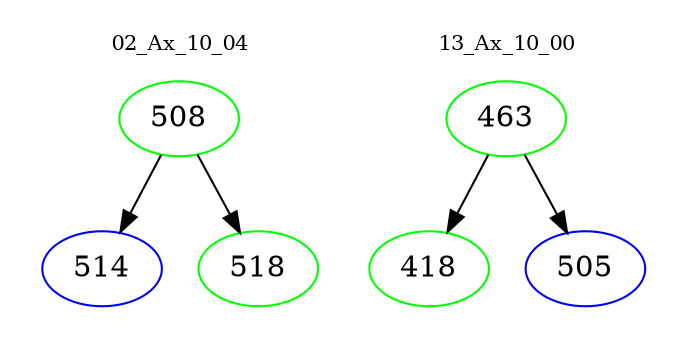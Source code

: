 digraph{
subgraph cluster_0 {
color = white
label = "02_Ax_10_04";
fontsize=10;
T0_508 [label="508", color="green"]
T0_508 -> T0_514 [color="black"]
T0_514 [label="514", color="blue"]
T0_508 -> T0_518 [color="black"]
T0_518 [label="518", color="green"]
}
subgraph cluster_1 {
color = white
label = "13_Ax_10_00";
fontsize=10;
T1_463 [label="463", color="green"]
T1_463 -> T1_418 [color="black"]
T1_418 [label="418", color="green"]
T1_463 -> T1_505 [color="black"]
T1_505 [label="505", color="blue"]
}
}

